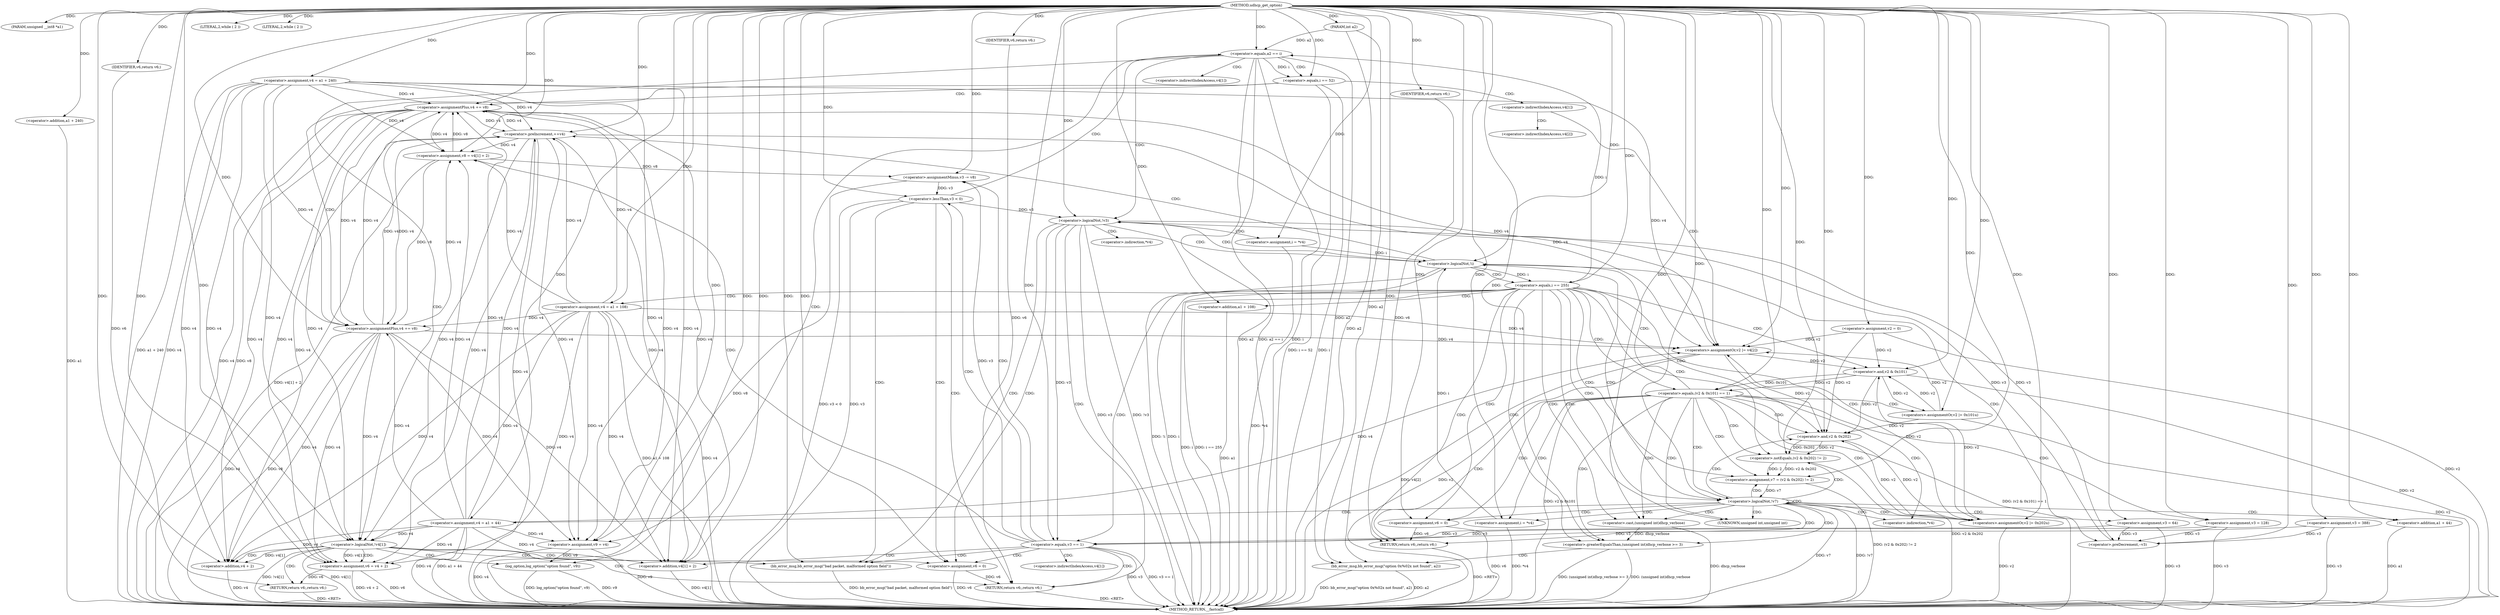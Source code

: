 digraph udhcp_get_option {  
"1000109" [label = "(METHOD,udhcp_get_option)" ]
"1000299" [label = "(METHOD_RETURN,__fastcall)" ]
"1000110" [label = "(PARAM,unsigned __int8 *a1)" ]
"1000111" [label = "(PARAM,int a2)" ]
"1000121" [label = "(<operator>.assignment,v2 = 0)" ]
"1000124" [label = "(<operator>.assignment,v3 = 388)" ]
"1000127" [label = "(<operator>.assignment,v4 = a1 + 240)" ]
"1000129" [label = "(<operator>.addition,a1 + 240)" ]
"1000133" [label = "(LITERAL,2,while ( 2 ))" ]
"1000136" [label = "(LITERAL,2,while ( 2 ))" ]
"1000139" [label = "(<operator>.assignment,i = *v4)" ]
"1000143" [label = "(<operator>.assignment,i = *v4)" ]
"1000149" [label = "(<operator>.logicalNot,!i)" ]
"1000152" [label = "(<operator>.preDecrement,--v3)" ]
"1000154" [label = "(<operator>.preIncrement,++v4)" ]
"1000158" [label = "(<operator>.equals,i == 255)" ]
"1000163" [label = "(<operator>.equals,v3 == 1)" ]
"1000167" [label = "(<operator>.assignment,v8 = v4[1] + 2)" ]
"1000169" [label = "(<operator>.addition,v4[1] + 2)" ]
"1000174" [label = "(<operator>.assignmentMinus,v3 -= v8)" ]
"1000178" [label = "(<operator>.lessThan,v3 < 0)" ]
"1000183" [label = "(<operator>.equals,a2 == i)" ]
"1000187" [label = "(<operator>.assignment,v9 = v4)" ]
"1000191" [label = "(<operator>.logicalNot,!v4[1])" ]
"1000197" [label = "(<operator>.assignment,v6 = 0)" ]
"1000200" [label = "(bb_error_msg,bb_error_msg(\"bad packet, malformed option field\"))" ]
"1000202" [label = "(RETURN,return v6;,return v6;)" ]
"1000203" [label = "(IDENTIFIER,v6,return v6;)" ]
"1000204" [label = "(<operator>.assignment,v6 = v4 + 2)" ]
"1000206" [label = "(<operator>.addition,v4 + 2)" ]
"1000209" [label = "(log_option,log_option(\"option found\", v9))" ]
"1000212" [label = "(RETURN,return v6;,return v6;)" ]
"1000213" [label = "(IDENTIFIER,v6,return v6;)" ]
"1000215" [label = "(<operator>.equals,i == 52)" ]
"1000223" [label = "(<operators>.assignmentOr,v2 |= v4[2])" ]
"1000228" [label = "(<operator>.assignmentPlus,v4 += v8)" ]
"1000233" [label = "(<operator>.assignmentPlus,v4 += v8)" ]
"1000238" [label = "(<operator>.logicalNot,!v3)" ]
"1000241" [label = "(<operator>.assignment,v4 = a1 + 108)" ]
"1000243" [label = "(<operator>.addition,a1 + 108)" ]
"1000247" [label = "(<operator>.equals,(v2 & 0x101) == 1)" ]
"1000248" [label = "(<operator>.and,v2 & 0x101)" ]
"1000253" [label = "(<operators>.assignmentOr,v2 |= 0x101u)" ]
"1000256" [label = "(<operator>.assignment,v3 = 128)" ]
"1000261" [label = "(<operator>.assignment,v7 = (v2 & 0x202) != 2)" ]
"1000263" [label = "(<operator>.notEquals,(v2 & 0x202) != 2)" ]
"1000264" [label = "(<operator>.and,v2 & 0x202)" ]
"1000268" [label = "(<operators>.assignmentOr,v2 |= 0x202u)" ]
"1000272" [label = "(<operator>.logicalNot,!v7)" ]
"1000275" [label = "(<operator>.assignment,v4 = a1 + 44)" ]
"1000277" [label = "(<operator>.addition,a1 + 44)" ]
"1000280" [label = "(<operator>.assignment,v3 = 64)" ]
"1000285" [label = "(<operator>.assignment,v6 = 0)" ]
"1000289" [label = "(<operator>.greaterEqualsThan,(unsigned int)dhcp_verbose >= 3)" ]
"1000290" [label = "(<operator>.cast,(unsigned int)dhcp_verbose)" ]
"1000294" [label = "(bb_error_msg,bb_error_msg(\"option 0x%02x not found\", a2))" ]
"1000297" [label = "(RETURN,return v6;,return v6;)" ]
"1000298" [label = "(IDENTIFIER,v6,return v6;)" ]
"1000141" [label = "(<operator>.indirection,*v4)" ]
"1000145" [label = "(<operator>.indirection,*v4)" ]
"1000170" [label = "(<operator>.indirectIndexAccess,v4[1])" ]
"1000192" [label = "(<operator>.indirectIndexAccess,v4[1])" ]
"1000220" [label = "(<operator>.indirectIndexAccess,v4[1])" ]
"1000225" [label = "(<operator>.indirectIndexAccess,v4[2])" ]
"1000291" [label = "(UNKNOWN,unsigned int,unsigned int)" ]
  "1000212" -> "1000299"  [ label = "DDG: <RET>"] 
  "1000202" -> "1000299"  [ label = "DDG: <RET>"] 
  "1000197" -> "1000299"  [ label = "DDG: v6"] 
  "1000289" -> "1000299"  [ label = "DDG: (unsigned int)dhcp_verbose >= 3"] 
  "1000294" -> "1000299"  [ label = "DDG: bb_error_msg(\"option 0x%02x not found\", a2)"] 
  "1000163" -> "1000299"  [ label = "DDG: v3"] 
  "1000241" -> "1000299"  [ label = "DDG: a1 + 108"] 
  "1000204" -> "1000299"  [ label = "DDG: v6"] 
  "1000200" -> "1000299"  [ label = "DDG: bb_error_msg(\"bad packet, malformed option field\")"] 
  "1000127" -> "1000299"  [ label = "DDG: v4"] 
  "1000191" -> "1000299"  [ label = "DDG: !v4[1]"] 
  "1000163" -> "1000299"  [ label = "DDG: v3 == 1"] 
  "1000187" -> "1000299"  [ label = "DDG: v4"] 
  "1000238" -> "1000299"  [ label = "DDG: v3"] 
  "1000243" -> "1000299"  [ label = "DDG: a1"] 
  "1000268" -> "1000299"  [ label = "DDG: v2"] 
  "1000121" -> "1000299"  [ label = "DDG: v2"] 
  "1000183" -> "1000299"  [ label = "DDG: a2"] 
  "1000178" -> "1000299"  [ label = "DDG: v3 < 0"] 
  "1000228" -> "1000299"  [ label = "DDG: v8"] 
  "1000209" -> "1000299"  [ label = "DDG: v9"] 
  "1000228" -> "1000299"  [ label = "DDG: v4"] 
  "1000289" -> "1000299"  [ label = "DDG: (unsigned int)dhcp_verbose"] 
  "1000233" -> "1000299"  [ label = "DDG: v4"] 
  "1000129" -> "1000299"  [ label = "DDG: a1"] 
  "1000294" -> "1000299"  [ label = "DDG: a2"] 
  "1000272" -> "1000299"  [ label = "DDG: !v7"] 
  "1000183" -> "1000299"  [ label = "DDG: a2 == i"] 
  "1000290" -> "1000299"  [ label = "DDG: dhcp_verbose"] 
  "1000223" -> "1000299"  [ label = "DDG: v2"] 
  "1000149" -> "1000299"  [ label = "DDG: i"] 
  "1000149" -> "1000299"  [ label = "DDG: !i"] 
  "1000154" -> "1000299"  [ label = "DDG: v4"] 
  "1000158" -> "1000299"  [ label = "DDG: i == 255"] 
  "1000247" -> "1000299"  [ label = "DDG: (v2 & 0x101) == 1"] 
  "1000215" -> "1000299"  [ label = "DDG: i == 52"] 
  "1000275" -> "1000299"  [ label = "DDG: a1 + 44"] 
  "1000261" -> "1000299"  [ label = "DDG: (v2 & 0x202) != 2"] 
  "1000158" -> "1000299"  [ label = "DDG: i"] 
  "1000183" -> "1000299"  [ label = "DDG: i"] 
  "1000206" -> "1000299"  [ label = "DDG: v4"] 
  "1000248" -> "1000299"  [ label = "DDG: v2"] 
  "1000247" -> "1000299"  [ label = "DDG: v2 & 0x101"] 
  "1000223" -> "1000299"  [ label = "DDG: v4[2]"] 
  "1000169" -> "1000299"  [ label = "DDG: v4[1]"] 
  "1000285" -> "1000299"  [ label = "DDG: v6"] 
  "1000256" -> "1000299"  [ label = "DDG: v3"] 
  "1000209" -> "1000299"  [ label = "DDG: log_option(\"option found\", v9)"] 
  "1000187" -> "1000299"  [ label = "DDG: v9"] 
  "1000280" -> "1000299"  [ label = "DDG: v3"] 
  "1000139" -> "1000299"  [ label = "DDG: *v4"] 
  "1000124" -> "1000299"  [ label = "DDG: v3"] 
  "1000191" -> "1000299"  [ label = "DDG: v4[1]"] 
  "1000204" -> "1000299"  [ label = "DDG: v4 + 2"] 
  "1000272" -> "1000299"  [ label = "DDG: v7"] 
  "1000241" -> "1000299"  [ label = "DDG: v4"] 
  "1000174" -> "1000299"  [ label = "DDG: v8"] 
  "1000178" -> "1000299"  [ label = "DDG: v3"] 
  "1000167" -> "1000299"  [ label = "DDG: v4[1] + 2"] 
  "1000277" -> "1000299"  [ label = "DDG: a1"] 
  "1000263" -> "1000299"  [ label = "DDG: v2 & 0x202"] 
  "1000143" -> "1000299"  [ label = "DDG: *v4"] 
  "1000215" -> "1000299"  [ label = "DDG: i"] 
  "1000127" -> "1000299"  [ label = "DDG: a1 + 240"] 
  "1000238" -> "1000299"  [ label = "DDG: !v3"] 
  "1000253" -> "1000299"  [ label = "DDG: v2"] 
  "1000111" -> "1000299"  [ label = "DDG: a2"] 
  "1000275" -> "1000299"  [ label = "DDG: v4"] 
  "1000233" -> "1000299"  [ label = "DDG: v8"] 
  "1000297" -> "1000299"  [ label = "DDG: <RET>"] 
  "1000109" -> "1000110"  [ label = "DDG: "] 
  "1000109" -> "1000111"  [ label = "DDG: "] 
  "1000109" -> "1000121"  [ label = "DDG: "] 
  "1000109" -> "1000124"  [ label = "DDG: "] 
  "1000109" -> "1000127"  [ label = "DDG: "] 
  "1000109" -> "1000129"  [ label = "DDG: "] 
  "1000109" -> "1000133"  [ label = "DDG: "] 
  "1000109" -> "1000136"  [ label = "DDG: "] 
  "1000109" -> "1000139"  [ label = "DDG: "] 
  "1000109" -> "1000143"  [ label = "DDG: "] 
  "1000143" -> "1000149"  [ label = "DDG: i"] 
  "1000139" -> "1000149"  [ label = "DDG: i"] 
  "1000109" -> "1000149"  [ label = "DDG: "] 
  "1000238" -> "1000152"  [ label = "DDG: v3"] 
  "1000256" -> "1000152"  [ label = "DDG: v3"] 
  "1000280" -> "1000152"  [ label = "DDG: v3"] 
  "1000124" -> "1000152"  [ label = "DDG: v3"] 
  "1000109" -> "1000152"  [ label = "DDG: "] 
  "1000127" -> "1000154"  [ label = "DDG: v4"] 
  "1000241" -> "1000154"  [ label = "DDG: v4"] 
  "1000275" -> "1000154"  [ label = "DDG: v4"] 
  "1000228" -> "1000154"  [ label = "DDG: v4"] 
  "1000233" -> "1000154"  [ label = "DDG: v4"] 
  "1000109" -> "1000154"  [ label = "DDG: "] 
  "1000149" -> "1000158"  [ label = "DDG: i"] 
  "1000109" -> "1000158"  [ label = "DDG: "] 
  "1000238" -> "1000163"  [ label = "DDG: v3"] 
  "1000256" -> "1000163"  [ label = "DDG: v3"] 
  "1000280" -> "1000163"  [ label = "DDG: v3"] 
  "1000124" -> "1000163"  [ label = "DDG: v3"] 
  "1000109" -> "1000163"  [ label = "DDG: "] 
  "1000127" -> "1000167"  [ label = "DDG: v4"] 
  "1000154" -> "1000167"  [ label = "DDG: v4"] 
  "1000241" -> "1000167"  [ label = "DDG: v4"] 
  "1000275" -> "1000167"  [ label = "DDG: v4"] 
  "1000228" -> "1000167"  [ label = "DDG: v4"] 
  "1000233" -> "1000167"  [ label = "DDG: v4"] 
  "1000109" -> "1000167"  [ label = "DDG: "] 
  "1000127" -> "1000169"  [ label = "DDG: v4"] 
  "1000154" -> "1000169"  [ label = "DDG: v4"] 
  "1000241" -> "1000169"  [ label = "DDG: v4"] 
  "1000275" -> "1000169"  [ label = "DDG: v4"] 
  "1000228" -> "1000169"  [ label = "DDG: v4"] 
  "1000233" -> "1000169"  [ label = "DDG: v4"] 
  "1000109" -> "1000169"  [ label = "DDG: "] 
  "1000167" -> "1000174"  [ label = "DDG: v8"] 
  "1000109" -> "1000174"  [ label = "DDG: "] 
  "1000163" -> "1000174"  [ label = "DDG: v3"] 
  "1000174" -> "1000178"  [ label = "DDG: v3"] 
  "1000109" -> "1000178"  [ label = "DDG: "] 
  "1000111" -> "1000183"  [ label = "DDG: a2"] 
  "1000109" -> "1000183"  [ label = "DDG: "] 
  "1000158" -> "1000183"  [ label = "DDG: i"] 
  "1000127" -> "1000187"  [ label = "DDG: v4"] 
  "1000154" -> "1000187"  [ label = "DDG: v4"] 
  "1000241" -> "1000187"  [ label = "DDG: v4"] 
  "1000275" -> "1000187"  [ label = "DDG: v4"] 
  "1000228" -> "1000187"  [ label = "DDG: v4"] 
  "1000233" -> "1000187"  [ label = "DDG: v4"] 
  "1000109" -> "1000187"  [ label = "DDG: "] 
  "1000127" -> "1000191"  [ label = "DDG: v4"] 
  "1000154" -> "1000191"  [ label = "DDG: v4"] 
  "1000241" -> "1000191"  [ label = "DDG: v4"] 
  "1000275" -> "1000191"  [ label = "DDG: v4"] 
  "1000228" -> "1000191"  [ label = "DDG: v4"] 
  "1000233" -> "1000191"  [ label = "DDG: v4"] 
  "1000109" -> "1000191"  [ label = "DDG: "] 
  "1000109" -> "1000197"  [ label = "DDG: "] 
  "1000109" -> "1000200"  [ label = "DDG: "] 
  "1000203" -> "1000202"  [ label = "DDG: v6"] 
  "1000197" -> "1000202"  [ label = "DDG: v6"] 
  "1000109" -> "1000203"  [ label = "DDG: "] 
  "1000191" -> "1000204"  [ label = "DDG: v4[1]"] 
  "1000109" -> "1000204"  [ label = "DDG: "] 
  "1000127" -> "1000204"  [ label = "DDG: v4"] 
  "1000154" -> "1000204"  [ label = "DDG: v4"] 
  "1000241" -> "1000204"  [ label = "DDG: v4"] 
  "1000275" -> "1000204"  [ label = "DDG: v4"] 
  "1000228" -> "1000204"  [ label = "DDG: v4"] 
  "1000233" -> "1000204"  [ label = "DDG: v4"] 
  "1000191" -> "1000206"  [ label = "DDG: v4[1]"] 
  "1000109" -> "1000206"  [ label = "DDG: "] 
  "1000127" -> "1000206"  [ label = "DDG: v4"] 
  "1000154" -> "1000206"  [ label = "DDG: v4"] 
  "1000241" -> "1000206"  [ label = "DDG: v4"] 
  "1000275" -> "1000206"  [ label = "DDG: v4"] 
  "1000228" -> "1000206"  [ label = "DDG: v4"] 
  "1000233" -> "1000206"  [ label = "DDG: v4"] 
  "1000109" -> "1000209"  [ label = "DDG: "] 
  "1000187" -> "1000209"  [ label = "DDG: v9"] 
  "1000213" -> "1000212"  [ label = "DDG: v6"] 
  "1000204" -> "1000212"  [ label = "DDG: v6"] 
  "1000109" -> "1000213"  [ label = "DDG: "] 
  "1000183" -> "1000215"  [ label = "DDG: i"] 
  "1000109" -> "1000215"  [ label = "DDG: "] 
  "1000127" -> "1000223"  [ label = "DDG: v4"] 
  "1000154" -> "1000223"  [ label = "DDG: v4"] 
  "1000241" -> "1000223"  [ label = "DDG: v4"] 
  "1000275" -> "1000223"  [ label = "DDG: v4"] 
  "1000228" -> "1000223"  [ label = "DDG: v4"] 
  "1000233" -> "1000223"  [ label = "DDG: v4"] 
  "1000268" -> "1000223"  [ label = "DDG: v2"] 
  "1000121" -> "1000223"  [ label = "DDG: v2"] 
  "1000253" -> "1000223"  [ label = "DDG: v2"] 
  "1000109" -> "1000223"  [ label = "DDG: "] 
  "1000109" -> "1000228"  [ label = "DDG: "] 
  "1000167" -> "1000228"  [ label = "DDG: v8"] 
  "1000127" -> "1000228"  [ label = "DDG: v4"] 
  "1000154" -> "1000228"  [ label = "DDG: v4"] 
  "1000241" -> "1000228"  [ label = "DDG: v4"] 
  "1000275" -> "1000228"  [ label = "DDG: v4"] 
  "1000233" -> "1000228"  [ label = "DDG: v4"] 
  "1000109" -> "1000233"  [ label = "DDG: "] 
  "1000167" -> "1000233"  [ label = "DDG: v8"] 
  "1000127" -> "1000233"  [ label = "DDG: v4"] 
  "1000154" -> "1000233"  [ label = "DDG: v4"] 
  "1000241" -> "1000233"  [ label = "DDG: v4"] 
  "1000275" -> "1000233"  [ label = "DDG: v4"] 
  "1000228" -> "1000233"  [ label = "DDG: v4"] 
  "1000152" -> "1000238"  [ label = "DDG: v3"] 
  "1000178" -> "1000238"  [ label = "DDG: v3"] 
  "1000109" -> "1000238"  [ label = "DDG: "] 
  "1000109" -> "1000241"  [ label = "DDG: "] 
  "1000109" -> "1000243"  [ label = "DDG: "] 
  "1000248" -> "1000247"  [ label = "DDG: v2"] 
  "1000248" -> "1000247"  [ label = "DDG: 0x101"] 
  "1000268" -> "1000248"  [ label = "DDG: v2"] 
  "1000121" -> "1000248"  [ label = "DDG: v2"] 
  "1000223" -> "1000248"  [ label = "DDG: v2"] 
  "1000253" -> "1000248"  [ label = "DDG: v2"] 
  "1000109" -> "1000248"  [ label = "DDG: "] 
  "1000109" -> "1000247"  [ label = "DDG: "] 
  "1000109" -> "1000253"  [ label = "DDG: "] 
  "1000248" -> "1000253"  [ label = "DDG: v2"] 
  "1000109" -> "1000256"  [ label = "DDG: "] 
  "1000263" -> "1000261"  [ label = "DDG: v2 & 0x202"] 
  "1000263" -> "1000261"  [ label = "DDG: 2"] 
  "1000109" -> "1000261"  [ label = "DDG: "] 
  "1000264" -> "1000263"  [ label = "DDG: v2"] 
  "1000264" -> "1000263"  [ label = "DDG: 0x202"] 
  "1000268" -> "1000264"  [ label = "DDG: v2"] 
  "1000121" -> "1000264"  [ label = "DDG: v2"] 
  "1000223" -> "1000264"  [ label = "DDG: v2"] 
  "1000248" -> "1000264"  [ label = "DDG: v2"] 
  "1000253" -> "1000264"  [ label = "DDG: v2"] 
  "1000109" -> "1000264"  [ label = "DDG: "] 
  "1000109" -> "1000263"  [ label = "DDG: "] 
  "1000109" -> "1000268"  [ label = "DDG: "] 
  "1000264" -> "1000268"  [ label = "DDG: v2"] 
  "1000261" -> "1000272"  [ label = "DDG: v7"] 
  "1000109" -> "1000272"  [ label = "DDG: "] 
  "1000109" -> "1000275"  [ label = "DDG: "] 
  "1000109" -> "1000277"  [ label = "DDG: "] 
  "1000109" -> "1000280"  [ label = "DDG: "] 
  "1000109" -> "1000285"  [ label = "DDG: "] 
  "1000290" -> "1000289"  [ label = "DDG: dhcp_verbose"] 
  "1000109" -> "1000290"  [ label = "DDG: "] 
  "1000109" -> "1000289"  [ label = "DDG: "] 
  "1000109" -> "1000294"  [ label = "DDG: "] 
  "1000183" -> "1000294"  [ label = "DDG: a2"] 
  "1000111" -> "1000294"  [ label = "DDG: a2"] 
  "1000298" -> "1000297"  [ label = "DDG: v6"] 
  "1000285" -> "1000297"  [ label = "DDG: v6"] 
  "1000109" -> "1000298"  [ label = "DDG: "] 
  "1000149" -> "1000238"  [ label = "CDG: "] 
  "1000149" -> "1000158"  [ label = "CDG: "] 
  "1000149" -> "1000154"  [ label = "CDG: "] 
  "1000149" -> "1000152"  [ label = "CDG: "] 
  "1000158" -> "1000163"  [ label = "CDG: "] 
  "1000158" -> "1000248"  [ label = "CDG: "] 
  "1000158" -> "1000247"  [ label = "CDG: "] 
  "1000158" -> "1000243"  [ label = "CDG: "] 
  "1000158" -> "1000241"  [ label = "CDG: "] 
  "1000158" -> "1000272"  [ label = "CDG: "] 
  "1000158" -> "1000268"  [ label = "CDG: "] 
  "1000158" -> "1000264"  [ label = "CDG: "] 
  "1000158" -> "1000263"  [ label = "CDG: "] 
  "1000158" -> "1000261"  [ label = "CDG: "] 
  "1000158" -> "1000285"  [ label = "CDG: "] 
  "1000158" -> "1000297"  [ label = "CDG: "] 
  "1000158" -> "1000291"  [ label = "CDG: "] 
  "1000158" -> "1000290"  [ label = "CDG: "] 
  "1000158" -> "1000289"  [ label = "CDG: "] 
  "1000163" -> "1000174"  [ label = "CDG: "] 
  "1000163" -> "1000170"  [ label = "CDG: "] 
  "1000163" -> "1000169"  [ label = "CDG: "] 
  "1000163" -> "1000167"  [ label = "CDG: "] 
  "1000163" -> "1000178"  [ label = "CDG: "] 
  "1000163" -> "1000202"  [ label = "CDG: "] 
  "1000163" -> "1000200"  [ label = "CDG: "] 
  "1000163" -> "1000197"  [ label = "CDG: "] 
  "1000178" -> "1000183"  [ label = "CDG: "] 
  "1000178" -> "1000202"  [ label = "CDG: "] 
  "1000178" -> "1000200"  [ label = "CDG: "] 
  "1000178" -> "1000197"  [ label = "CDG: "] 
  "1000183" -> "1000192"  [ label = "CDG: "] 
  "1000183" -> "1000191"  [ label = "CDG: "] 
  "1000183" -> "1000187"  [ label = "CDG: "] 
  "1000183" -> "1000215"  [ label = "CDG: "] 
  "1000183" -> "1000238"  [ label = "CDG: "] 
  "1000191" -> "1000206"  [ label = "CDG: "] 
  "1000191" -> "1000204"  [ label = "CDG: "] 
  "1000191" -> "1000202"  [ label = "CDG: "] 
  "1000191" -> "1000200"  [ label = "CDG: "] 
  "1000191" -> "1000197"  [ label = "CDG: "] 
  "1000191" -> "1000212"  [ label = "CDG: "] 
  "1000191" -> "1000209"  [ label = "CDG: "] 
  "1000215" -> "1000220"  [ label = "CDG: "] 
  "1000215" -> "1000233"  [ label = "CDG: "] 
  "1000215" -> "1000228"  [ label = "CDG: "] 
  "1000220" -> "1000223"  [ label = "CDG: "] 
  "1000220" -> "1000225"  [ label = "CDG: "] 
  "1000238" -> "1000202"  [ label = "CDG: "] 
  "1000238" -> "1000200"  [ label = "CDG: "] 
  "1000238" -> "1000197"  [ label = "CDG: "] 
  "1000238" -> "1000143"  [ label = "CDG: "] 
  "1000238" -> "1000149"  [ label = "CDG: "] 
  "1000238" -> "1000145"  [ label = "CDG: "] 
  "1000247" -> "1000256"  [ label = "CDG: "] 
  "1000247" -> "1000253"  [ label = "CDG: "] 
  "1000247" -> "1000272"  [ label = "CDG: "] 
  "1000247" -> "1000268"  [ label = "CDG: "] 
  "1000247" -> "1000264"  [ label = "CDG: "] 
  "1000247" -> "1000263"  [ label = "CDG: "] 
  "1000247" -> "1000261"  [ label = "CDG: "] 
  "1000247" -> "1000285"  [ label = "CDG: "] 
  "1000247" -> "1000297"  [ label = "CDG: "] 
  "1000247" -> "1000291"  [ label = "CDG: "] 
  "1000247" -> "1000290"  [ label = "CDG: "] 
  "1000247" -> "1000289"  [ label = "CDG: "] 
  "1000247" -> "1000141"  [ label = "CDG: "] 
  "1000247" -> "1000139"  [ label = "CDG: "] 
  "1000247" -> "1000149"  [ label = "CDG: "] 
  "1000272" -> "1000285"  [ label = "CDG: "] 
  "1000272" -> "1000280"  [ label = "CDG: "] 
  "1000272" -> "1000277"  [ label = "CDG: "] 
  "1000272" -> "1000275"  [ label = "CDG: "] 
  "1000272" -> "1000297"  [ label = "CDG: "] 
  "1000272" -> "1000291"  [ label = "CDG: "] 
  "1000272" -> "1000290"  [ label = "CDG: "] 
  "1000272" -> "1000289"  [ label = "CDG: "] 
  "1000272" -> "1000272"  [ label = "CDG: "] 
  "1000272" -> "1000268"  [ label = "CDG: "] 
  "1000272" -> "1000264"  [ label = "CDG: "] 
  "1000272" -> "1000263"  [ label = "CDG: "] 
  "1000272" -> "1000261"  [ label = "CDG: "] 
  "1000272" -> "1000141"  [ label = "CDG: "] 
  "1000272" -> "1000139"  [ label = "CDG: "] 
  "1000272" -> "1000149"  [ label = "CDG: "] 
  "1000289" -> "1000294"  [ label = "CDG: "] 
}
